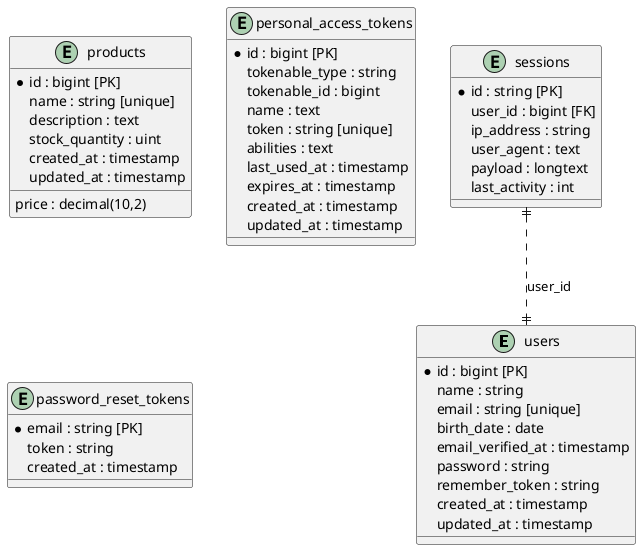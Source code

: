 @startuml
entity "users" as users {
  *id : bigint [PK]
  name : string
  email : string [unique]
  birth_date : date
  email_verified_at : timestamp
  password : string
  remember_token : string
  created_at : timestamp
  updated_at : timestamp
}

entity "products" as products {
  *id : bigint [PK]
  name : string [unique]
  description : text
  price : decimal(10,2)
  stock_quantity : uint
  created_at : timestamp
  updated_at : timestamp
}

entity "personal_access_tokens" as tokens {
  *id : bigint [PK]
  tokenable_type : string
  tokenable_id : bigint
  name : text
  token : string [unique]
  abilities : text
  last_used_at : timestamp
  expires_at : timestamp
  created_at : timestamp
  updated_at : timestamp
}

entity "password_reset_tokens" as resets {
  *email : string [PK]
  token : string
  created_at : timestamp
}

entity "sessions" as sessions {
  *id : string [PK]
  user_id : bigint [FK]
  ip_address : string
  user_agent : text
  payload : longtext
  last_activity : int
}

sessions ||..|| users : user_id
@enduml
